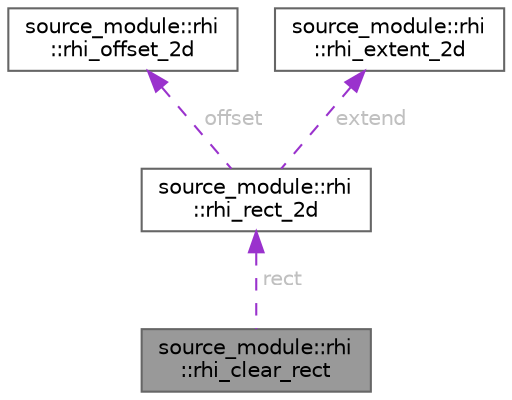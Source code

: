digraph "source_module::rhi::rhi_clear_rect"
{
 // LATEX_PDF_SIZE
  bgcolor="transparent";
  edge [fontname=Helvetica,fontsize=10,labelfontname=Helvetica,labelfontsize=10];
  node [fontname=Helvetica,fontsize=10,shape=box,height=0.2,width=0.4];
  Node1 [id="Node000001",label="source_module::rhi\l::rhi_clear_rect",height=0.2,width=0.4,color="gray40", fillcolor="grey60", style="filled", fontcolor="black",tooltip=" "];
  Node2 -> Node1 [id="edge4_Node000001_Node000002",dir="back",color="darkorchid3",style="dashed",tooltip=" ",label=" rect",fontcolor="grey" ];
  Node2 [id="Node000002",label="source_module::rhi\l::rhi_rect_2d",height=0.2,width=0.4,color="gray40", fillcolor="white", style="filled",URL="$structsource__module_1_1rhi_1_1rhi__rect__2d.html",tooltip=" "];
  Node3 -> Node2 [id="edge5_Node000002_Node000003",dir="back",color="darkorchid3",style="dashed",tooltip=" ",label=" offset",fontcolor="grey" ];
  Node3 [id="Node000003",label="source_module::rhi\l::rhi_offset_2d",height=0.2,width=0.4,color="gray40", fillcolor="white", style="filled",URL="$structsource__module_1_1rhi_1_1rhi__offset__2d.html",tooltip=" "];
  Node4 -> Node2 [id="edge6_Node000002_Node000004",dir="back",color="darkorchid3",style="dashed",tooltip=" ",label=" extend",fontcolor="grey" ];
  Node4 [id="Node000004",label="source_module::rhi\l::rhi_extent_2d",height=0.2,width=0.4,color="gray40", fillcolor="white", style="filled",URL="$structsource__module_1_1rhi_1_1rhi__extent__2d.html",tooltip=" "];
}
